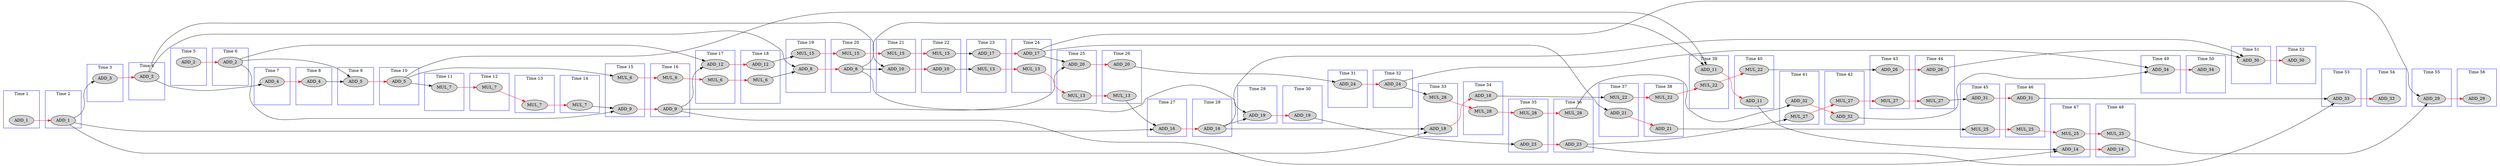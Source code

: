 digraph ewf {
  rankdir = LR;
  newrank="true"
  subgraph cluster_1 {
    rank=same;
    node [style=filled];
    label = "Time 1";
    color = blue;
    pseudo_1 [style=invis];
    ADD_1_0 [label=ADD_1]
  }
  subgraph cluster_2 {
    rank=same;
    node [style=filled];
    label = "Time 2";
    color = blue;
    pseudo_2 [style=invis];
    ADD_1_1 [label=ADD_1]
  }
  subgraph cluster_3 {
    rank=same;
    node [style=filled];
    label = "Time 3";
    color = blue;
    pseudo_3 [style=invis];
    ADD_3_0 [label=ADD_3]
  }
  subgraph cluster_4 {
    rank=same;
    node [style=filled];
    label = "Time 4";
    color = blue;
    pseudo_4 [style=invis];
    ADD_3_1 [label=ADD_3]
  }
  subgraph cluster_5 {
    rank=same;
    node [style=filled];
    label = "Time 5";
    color = blue;
    pseudo_5 [style=invis];
    ADD_2_0 [label=ADD_2]
  }
  subgraph cluster_6 {
    rank=same;
    node [style=filled];
    label = "Time 6";
    color = blue;
    pseudo_6 [style=invis];
    ADD_2_1 [label=ADD_2]
  }
  subgraph cluster_7 {
    rank=same;
    node [style=filled];
    label = "Time 7";
    color = blue;
    pseudo_7 [style=invis];
    ADD_4_0 [label=ADD_4]
  }
  subgraph cluster_8 {
    rank=same;
    node [style=filled];
    label = "Time 8";
    color = blue;
    pseudo_8 [style=invis];
    ADD_4_1 [label=ADD_4]
  }
  subgraph cluster_9 {
    rank=same;
    node [style=filled];
    label = "Time 9";
    color = blue;
    pseudo_9 [style=invis];
    ADD_5_0 [label=ADD_5]
  }
  subgraph cluster_10 {
    rank=same;
    node [style=filled];
    label = "Time 10";
    color = blue;
    pseudo_10 [style=invis];
    ADD_5_1 [label=ADD_5]
  }
  subgraph cluster_11 {
    rank=same;
    node [style=filled];
    label = "Time 11";
    color = blue;
    pseudo_11 [style=invis];
    MUL_7_0 [label=MUL_7]
  }
  subgraph cluster_12 {
    rank=same;
    node [style=filled];
    label = "Time 12";
    color = blue;
    pseudo_12 [style=invis];
    MUL_7_1 [label=MUL_7]
  }
  subgraph cluster_13 {
    rank=same;
    node [style=filled];
    label = "Time 13";
    color = blue;
    pseudo_13 [style=invis];
    MUL_7_2 [label=MUL_7]
  }
  subgraph cluster_14 {
    rank=same;
    node [style=filled];
    label = "Time 14";
    color = blue;
    pseudo_14 [style=invis];
    MUL_7_3 [label=MUL_7]
  }
  subgraph cluster_15 {
    rank=same;
    node [style=filled];
    label = "Time 15";
    color = blue;
    pseudo_15 [style=invis];
    MUL_6_0 [label=MUL_6]
    ADD_9_0 [label=ADD_9]
  }
  subgraph cluster_16 {
    rank=same;
    node [style=filled];
    label = "Time 16";
    color = blue;
    pseudo_16 [style=invis];
    MUL_6_1 [label=MUL_6]
    ADD_9_1 [label=ADD_9]
  }
  subgraph cluster_17 {
    rank=same;
    node [style=filled];
    label = "Time 17";
    color = blue;
    pseudo_17 [style=invis];
    MUL_6_2 [label=MUL_6]
    ADD_12_0 [label=ADD_12]
  }
  subgraph cluster_18 {
    rank=same;
    node [style=filled];
    label = "Time 18";
    color = blue;
    pseudo_18 [style=invis];
    MUL_6_3 [label=MUL_6]
    ADD_12_1 [label=ADD_12]
  }
  subgraph cluster_19 {
    rank=same;
    node [style=filled];
    label = "Time 19";
    color = blue;
    pseudo_19 [style=invis];
    ADD_8_0 [label=ADD_8]
    MUL_15_0 [label=MUL_15]
  }
  subgraph cluster_20 {
    rank=same;
    node [style=filled];
    label = "Time 20";
    color = blue;
    pseudo_20 [style=invis];
    ADD_8_1 [label=ADD_8]
    MUL_15_1 [label=MUL_15]
  }
  subgraph cluster_21 {
    rank=same;
    node [style=filled];
    label = "Time 21";
    color = blue;
    pseudo_21 [style=invis];
    ADD_10_0 [label=ADD_10]
    MUL_15_2 [label=MUL_15]
  }
  subgraph cluster_22 {
    rank=same;
    node [style=filled];
    label = "Time 22";
    color = blue;
    pseudo_22 [style=invis];
    ADD_10_1 [label=ADD_10]
    MUL_15_3 [label=MUL_15]
  }
  subgraph cluster_23 {
    rank=same;
    node [style=filled];
    label = "Time 23";
    color = blue;
    pseudo_23 [style=invis];
    MUL_13_0 [label=MUL_13]
    ADD_17_0 [label=ADD_17]
  }
  subgraph cluster_24 {
    rank=same;
    node [style=filled];
    label = "Time 24";
    color = blue;
    pseudo_24 [style=invis];
    MUL_13_1 [label=MUL_13]
    ADD_17_1 [label=ADD_17]
  }
  subgraph cluster_25 {
    rank=same;
    node [style=filled];
    label = "Time 25";
    color = blue;
    pseudo_25 [style=invis];
    MUL_13_2 [label=MUL_13]
    ADD_20_0 [label=ADD_20]
  }
  subgraph cluster_26 {
    rank=same;
    node [style=filled];
    label = "Time 26";
    color = blue;
    pseudo_26 [style=invis];
    MUL_13_3 [label=MUL_13]
    ADD_20_1 [label=ADD_20]
  }
  subgraph cluster_27 {
    rank=same;
    node [style=filled];
    label = "Time 27";
    color = blue;
    pseudo_27 [style=invis];
    ADD_16_0 [label=ADD_16]
  }
  subgraph cluster_28 {
    rank=same;
    node [style=filled];
    label = "Time 28";
    color = blue;
    pseudo_28 [style=invis];
    ADD_16_1 [label=ADD_16]
  }
  subgraph cluster_29 {
    rank=same;
    node [style=filled];
    label = "Time 29";
    color = blue;
    pseudo_29 [style=invis];
    ADD_19_0 [label=ADD_19]
  }
  subgraph cluster_30 {
    rank=same;
    node [style=filled];
    label = "Time 30";
    color = blue;
    pseudo_30 [style=invis];
    ADD_19_1 [label=ADD_19]
  }
  subgraph cluster_31 {
    rank=same;
    node [style=filled];
    label = "Time 31";
    color = blue;
    pseudo_31 [style=invis];
    ADD_24_0 [label=ADD_24]
  }
  subgraph cluster_32 {
    rank=same;
    node [style=filled];
    label = "Time 32";
    color = blue;
    pseudo_32 [style=invis];
    ADD_24_1 [label=ADD_24]
  }
  subgraph cluster_33 {
    rank=same;
    node [style=filled];
    label = "Time 33";
    color = blue;
    pseudo_33 [style=invis];
    ADD_18_0 [label=ADD_18]
    MUL_28_0 [label=MUL_28]
  }
  subgraph cluster_34 {
    rank=same;
    node [style=filled];
    label = "Time 34";
    color = blue;
    pseudo_34 [style=invis];
    ADD_18_1 [label=ADD_18]
    MUL_28_1 [label=MUL_28]
  }
  subgraph cluster_35 {
    rank=same;
    node [style=filled];
    label = "Time 35";
    color = blue;
    pseudo_35 [style=invis];
    ADD_23_0 [label=ADD_23]
    MUL_28_2 [label=MUL_28]
  }
  subgraph cluster_36 {
    rank=same;
    node [style=filled];
    label = "Time 36";
    color = blue;
    pseudo_36 [style=invis];
    ADD_23_1 [label=ADD_23]
    MUL_28_3 [label=MUL_28]
  }
  subgraph cluster_37 {
    rank=same;
    node [style=filled];
    label = "Time 37";
    color = blue;
    pseudo_37 [style=invis];
    ADD_21_0 [label=ADD_21]
    MUL_22_0 [label=MUL_22]
  }
  subgraph cluster_38 {
    rank=same;
    node [style=filled];
    label = "Time 38";
    color = blue;
    pseudo_38 [style=invis];
    ADD_21_1 [label=ADD_21]
    MUL_22_1 [label=MUL_22]
  }
  subgraph cluster_39 {
    rank=same;
    node [style=filled];
    label = "Time 39";
    color = blue;
    pseudo_39 [style=invis];
    ADD_11_0 [label=ADD_11]
    MUL_22_2 [label=MUL_22]
  }
  subgraph cluster_40 {
    rank=same;
    node [style=filled];
    label = "Time 40";
    color = blue;
    pseudo_40 [style=invis];
    ADD_11_1 [label=ADD_11]
    MUL_22_3 [label=MUL_22]
  }
  subgraph cluster_41 {
    rank=same;
    node [style=filled];
    label = "Time 41";
    color = blue;
    pseudo_41 [style=invis];
    MUL_27_0 [label=MUL_27]
    ADD_32_0 [label=ADD_32]
  }
  subgraph cluster_42 {
    rank=same;
    node [style=filled];
    label = "Time 42";
    color = blue;
    pseudo_42 [style=invis];
    MUL_27_1 [label=MUL_27]
    ADD_32_1 [label=ADD_32]
  }
  subgraph cluster_43 {
    rank=same;
    node [style=filled];
    label = "Time 43";
    color = blue;
    pseudo_43 [style=invis];
    ADD_26_0 [label=ADD_26]
    MUL_27_2 [label=MUL_27]
  }
  subgraph cluster_44 {
    rank=same;
    node [style=filled];
    label = "Time 44";
    color = blue;
    pseudo_44 [style=invis];
    ADD_26_1 [label=ADD_26]
    MUL_27_3 [label=MUL_27]
  }
  subgraph cluster_45 {
    rank=same;
    node [style=filled];
    label = "Time 45";
    color = blue;
    pseudo_45 [style=invis];
    MUL_25_0 [label=MUL_25]
    ADD_31_0 [label=ADD_31]
  }
  subgraph cluster_46 {
    rank=same;
    node [style=filled];
    label = "Time 46";
    color = blue;
    pseudo_46 [style=invis];
    MUL_25_1 [label=MUL_25]
    ADD_31_1 [label=ADD_31]
  }
  subgraph cluster_47 {
    rank=same;
    node [style=filled];
    label = "Time 47";
    color = blue;
    pseudo_47 [style=invis];
    ADD_14_0 [label=ADD_14]
    MUL_25_2 [label=MUL_25]
  }
  subgraph cluster_48 {
    rank=same;
    node [style=filled];
    label = "Time 48";
    color = blue;
    pseudo_48 [style=invis];
    ADD_14_1 [label=ADD_14]
    MUL_25_3 [label=MUL_25]
  }
  subgraph cluster_49 {
    rank=same;
    node [style=filled];
    label = "Time 49";
    color = blue;
    pseudo_49 [style=invis];
    ADD_34_0 [label=ADD_34]
  }
  subgraph cluster_50 {
    rank=same;
    node [style=filled];
    label = "Time 50";
    color = blue;
    pseudo_50 [style=invis];
    ADD_34_1 [label=ADD_34]
  }
  subgraph cluster_51 {
    rank=same;
    node [style=filled];
    label = "Time 51";
    color = blue;
    pseudo_51 [style=invis];
    ADD_30_0 [label=ADD_30]
  }
  subgraph cluster_52 {
    rank=same;
    node [style=filled];
    label = "Time 52";
    color = blue;
    pseudo_52 [style=invis];
    ADD_30_1 [label=ADD_30]
  }
  subgraph cluster_53 {
    rank=same;
    node [style=filled];
    label = "Time 53";
    color = blue;
    pseudo_53 [style=invis];
    ADD_33_0 [label=ADD_33]
  }
  subgraph cluster_54 {
    rank=same;
    node [style=filled];
    label = "Time 54";
    color = blue;
    pseudo_54 [style=invis];
    ADD_33_1 [label=ADD_33]
  }
  subgraph cluster_55 {
    rank=same;
    node [style=filled];
    label = "Time 55";
    color = blue;
    pseudo_55 [style=invis];
    ADD_29_0 [label=ADD_29]
  }
  subgraph cluster_56 {
    rank=same;
    node [style=filled];
    label = "Time 56";
    color = blue;
    pseudo_56 [style=invis];
    ADD_29_1 [label=ADD_29]
  }
    pseudo_1->pseudo_2 [style=invis];
    pseudo_2->pseudo_3 [style=invis];
    pseudo_3->pseudo_4 [style=invis];
    pseudo_4->pseudo_5 [style=invis];
    pseudo_5->pseudo_6 [style=invis];
    pseudo_6->pseudo_7 [style=invis];
    pseudo_7->pseudo_8 [style=invis];
    pseudo_8->pseudo_9 [style=invis];
    pseudo_9->pseudo_10 [style=invis];
    pseudo_10->pseudo_11 [style=invis];
    pseudo_11->pseudo_12 [style=invis];
    pseudo_12->pseudo_13 [style=invis];
    pseudo_13->pseudo_14 [style=invis];
    pseudo_14->pseudo_15 [style=invis];
    pseudo_15->pseudo_16 [style=invis];
    pseudo_16->pseudo_17 [style=invis];
    pseudo_17->pseudo_18 [style=invis];
    pseudo_18->pseudo_19 [style=invis];
    pseudo_19->pseudo_20 [style=invis];
    pseudo_20->pseudo_21 [style=invis];
    pseudo_21->pseudo_22 [style=invis];
    pseudo_22->pseudo_23 [style=invis];
    pseudo_23->pseudo_24 [style=invis];
    pseudo_24->pseudo_25 [style=invis];
    pseudo_25->pseudo_26 [style=invis];
    pseudo_26->pseudo_27 [style=invis];
    pseudo_27->pseudo_28 [style=invis];
    pseudo_28->pseudo_29 [style=invis];
    pseudo_29->pseudo_30 [style=invis];
    pseudo_30->pseudo_31 [style=invis];
    pseudo_31->pseudo_32 [style=invis];
    pseudo_32->pseudo_33 [style=invis];
    pseudo_33->pseudo_34 [style=invis];
    pseudo_34->pseudo_35 [style=invis];
    pseudo_35->pseudo_36 [style=invis];
    pseudo_36->pseudo_37 [style=invis];
    pseudo_37->pseudo_38 [style=invis];
    pseudo_38->pseudo_39 [style=invis];
    pseudo_39->pseudo_40 [style=invis];
    pseudo_40->pseudo_41 [style=invis];
    pseudo_41->pseudo_42 [style=invis];
    pseudo_42->pseudo_43 [style=invis];
    pseudo_43->pseudo_44 [style=invis];
    pseudo_44->pseudo_45 [style=invis];
    pseudo_45->pseudo_46 [style=invis];
    pseudo_46->pseudo_47 [style=invis];
    pseudo_47->pseudo_48 [style=invis];
    pseudo_48->pseudo_49 [style=invis];
    pseudo_49->pseudo_50 [style=invis];
    pseudo_50->pseudo_51 [style=invis];
    pseudo_51->pseudo_52 [style=invis];
    pseudo_52->pseudo_53 [style=invis];
    pseudo_53->pseudo_54 [style=invis];
    pseudo_54->pseudo_55 [style=invis];
    pseudo_55->pseudo_56 [style=invis];
    ADD_1_0 -> ADD_1_1 [color=red];
    ADD_2_0 -> ADD_2_1 [color=red];
    ADD_3_0 -> ADD_3_1 [color=red];
    ADD_4_0 -> ADD_4_1 [color=red];
    ADD_5_0 -> ADD_5_1 [color=red];
    MUL_6_0 -> MUL_6_1 [color=red];
    MUL_6_1 -> MUL_6_2 [color=red];
    MUL_6_2 -> MUL_6_3 [color=red];
    MUL_7_0 -> MUL_7_1 [color=red];
    MUL_7_1 -> MUL_7_2 [color=red];
    MUL_7_2 -> MUL_7_3 [color=red];
    ADD_8_0 -> ADD_8_1 [color=red];
    ADD_9_0 -> ADD_9_1 [color=red];
    ADD_10_0 -> ADD_10_1 [color=red];
    ADD_11_0 -> ADD_11_1 [color=red];
    ADD_12_0 -> ADD_12_1 [color=red];
    MUL_13_0 -> MUL_13_1 [color=red];
    MUL_13_1 -> MUL_13_2 [color=red];
    MUL_13_2 -> MUL_13_3 [color=red];
    ADD_14_0 -> ADD_14_1 [color=red];
    MUL_15_0 -> MUL_15_1 [color=red];
    MUL_15_1 -> MUL_15_2 [color=red];
    MUL_15_2 -> MUL_15_3 [color=red];
    ADD_16_0 -> ADD_16_1 [color=red];
    ADD_17_0 -> ADD_17_1 [color=red];
    ADD_18_0 -> ADD_18_1 [color=red];
    ADD_19_0 -> ADD_19_1 [color=red];
    ADD_20_0 -> ADD_20_1 [color=red];
    ADD_21_0 -> ADD_21_1 [color=red];
    MUL_22_0 -> MUL_22_1 [color=red];
    MUL_22_1 -> MUL_22_2 [color=red];
    MUL_22_2 -> MUL_22_3 [color=red];
    ADD_23_0 -> ADD_23_1 [color=red];
    ADD_24_0 -> ADD_24_1 [color=red];
    MUL_25_0 -> MUL_25_1 [color=red];
    MUL_25_1 -> MUL_25_2 [color=red];
    MUL_25_2 -> MUL_25_3 [color=red];
    ADD_26_0 -> ADD_26_1 [color=red];
    MUL_27_0 -> MUL_27_1 [color=red];
    MUL_27_1 -> MUL_27_2 [color=red];
    MUL_27_2 -> MUL_27_3 [color=red];
    MUL_28_0 -> MUL_28_1 [color=red];
    MUL_28_1 -> MUL_28_2 [color=red];
    MUL_28_2 -> MUL_28_3 [color=red];
    ADD_29_0 -> ADD_29_1 [color=red];
    ADD_30_0 -> ADD_30_1 [color=red];
    ADD_31_0 -> ADD_31_1 [color=red];
    ADD_32_0 -> ADD_32_1 [color=red];
    ADD_33_0 -> ADD_33_1 [color=red];
    ADD_34_0 -> ADD_34_1 [color=red];
    ADD_1_1 -> ADD_3_0 [ name = 0 ];
    ADD_1_1 -> ADD_16_0 [ name = 1 ];
    ADD_1_1 -> ADD_18_0 [ name = 2 ];
    ADD_2_1 -> ADD_5_0 [ name = 3 ];
    ADD_2_1 -> ADD_9_0 [ name = 4 ];
    ADD_2_1 -> ADD_12_0 [ name = 5 ];
    ADD_3_1 -> ADD_4_0 [ name = 6 ];
    ADD_3_1 -> ADD_8_0 [ name = 7 ];
    ADD_3_1 -> ADD_10_0 [ name = 8 ];
    ADD_4_1 -> ADD_5_0 [ name = 9 ];
    ADD_5_1 -> MUL_6_0 [ name = 10 ];
    ADD_5_1 -> MUL_7_0 [ name = 11 ];
    ADD_5_1 -> ADD_11_0 [ name = 12 ];
    MUL_6_3 -> ADD_8_0 [ name = 13 ];
    MUL_7_3 -> ADD_9_0 [ name = 14 ];
    ADD_8_1 -> ADD_10_0 [ name = 15 ];
    ADD_8_1 -> ADD_11_0 [ name = 16 ];
    ADD_8_1 -> ADD_19_0 [ name = 17 ];
    ADD_9_1 -> ADD_12_0 [ name = 18 ];
    ADD_9_1 -> ADD_14_0 [ name = 19 ];
    ADD_9_1 -> ADD_20_0 [ name = 20 ];
    ADD_10_1 -> MUL_13_0 [ name = 21 ];
    ADD_11_1 -> ADD_14_0 [ name = 22 ];
    ADD_12_1 -> MUL_15_0 [ name = 23 ];
    MUL_13_3 -> ADD_16_0 [ name = 24 ];
    MUL_15_3 -> ADD_17_0 [ name = 25 ];
    ADD_16_1 -> ADD_18_0 [ name = 26 ];
    ADD_16_1 -> ADD_19_0 [ name = 27 ];
    ADD_16_1 -> ADD_30_0 [ name = 28 ];
    ADD_17_1 -> ADD_20_0 [ name = 29 ];
    ADD_17_1 -> ADD_21_0 [ name = 30 ];
    ADD_17_1 -> ADD_29_0 [ name = 31 ];
    ADD_18_1 -> MUL_22_0 [ name = 32 ];
    ADD_19_1 -> ADD_23_0 [ name = 33 ];
    ADD_20_1 -> ADD_24_0 [ name = 34 ];
    ADD_21_1 -> MUL_25_0 [ name = 35 ];
    MUL_22_3 -> ADD_26_0 [ name = 36 ];
    ADD_23_1 -> MUL_27_0 [ name = 37 ];
    ADD_23_1 -> ADD_33_0 [ name = 38 ];
    ADD_24_1 -> MUL_28_0 [ name = 39 ];
    ADD_24_1 -> ADD_34_0 [ name = 40 ];
    MUL_25_3 -> ADD_29_0 [ name = 41 ];
    ADD_26_1 -> ADD_30_0 [ name = 42 ];
    MUL_27_3 -> ADD_31_0 [ name = 43 ];
    MUL_28_3 -> ADD_32_0 [ name = 44 ];
    ADD_31_1 -> ADD_33_0 [ name = 45 ];
    ADD_32_1 -> ADD_34_0 [ name = 46 ];
}